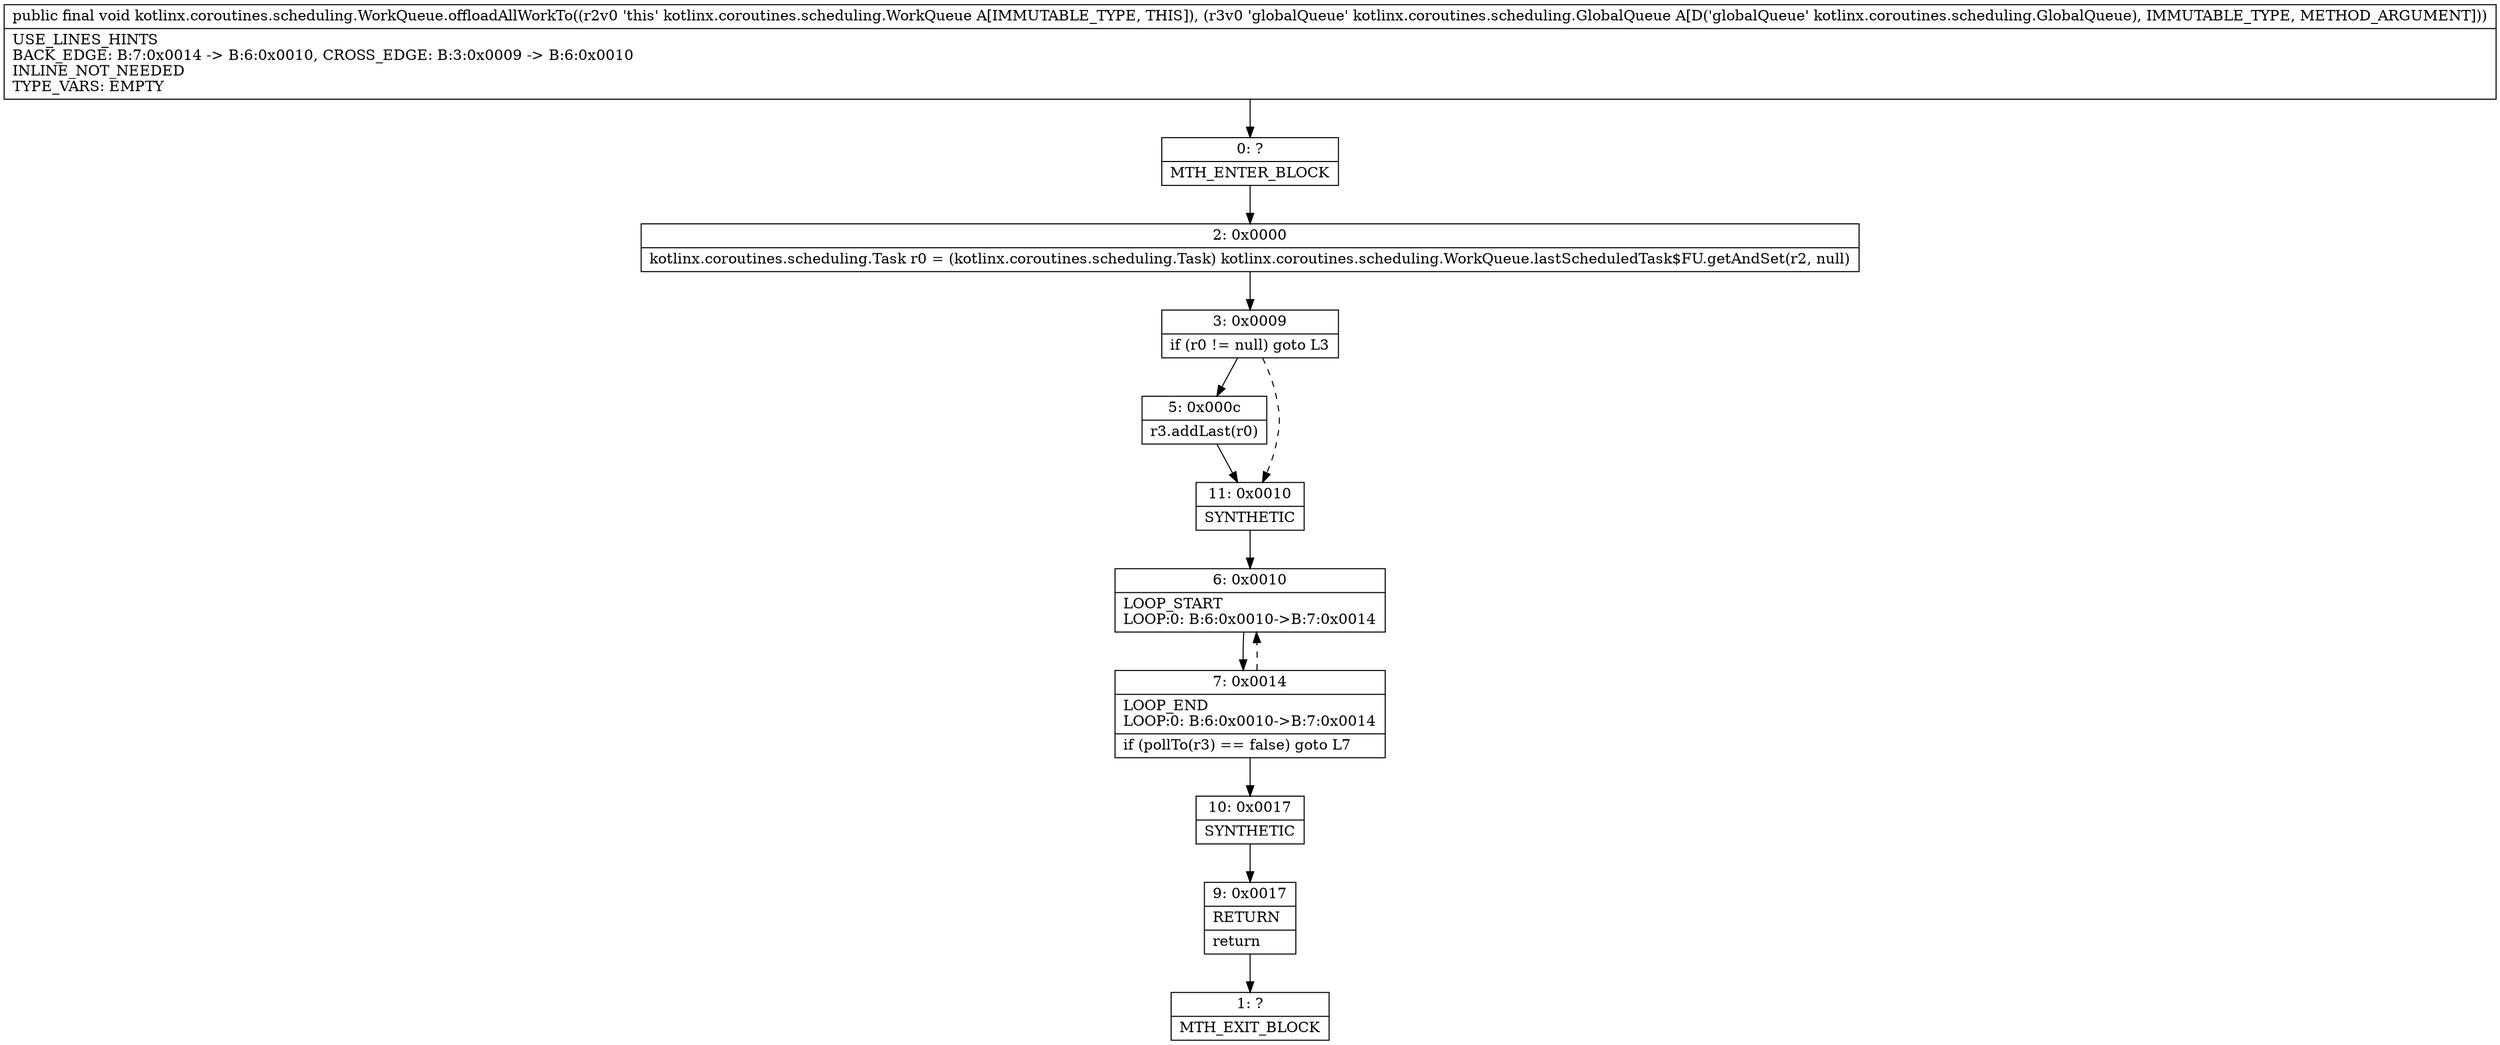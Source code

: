 digraph "CFG forkotlinx.coroutines.scheduling.WorkQueue.offloadAllWorkTo(Lkotlinx\/coroutines\/scheduling\/GlobalQueue;)V" {
Node_0 [shape=record,label="{0\:\ ?|MTH_ENTER_BLOCK\l}"];
Node_2 [shape=record,label="{2\:\ 0x0000|kotlinx.coroutines.scheduling.Task r0 = (kotlinx.coroutines.scheduling.Task) kotlinx.coroutines.scheduling.WorkQueue.lastScheduledTask$FU.getAndSet(r2, null)\l}"];
Node_3 [shape=record,label="{3\:\ 0x0009|if (r0 != null) goto L3\l}"];
Node_5 [shape=record,label="{5\:\ 0x000c|r3.addLast(r0)\l}"];
Node_11 [shape=record,label="{11\:\ 0x0010|SYNTHETIC\l}"];
Node_6 [shape=record,label="{6\:\ 0x0010|LOOP_START\lLOOP:0: B:6:0x0010\-\>B:7:0x0014\l}"];
Node_7 [shape=record,label="{7\:\ 0x0014|LOOP_END\lLOOP:0: B:6:0x0010\-\>B:7:0x0014\l|if (pollTo(r3) == false) goto L7\l}"];
Node_10 [shape=record,label="{10\:\ 0x0017|SYNTHETIC\l}"];
Node_9 [shape=record,label="{9\:\ 0x0017|RETURN\l|return\l}"];
Node_1 [shape=record,label="{1\:\ ?|MTH_EXIT_BLOCK\l}"];
MethodNode[shape=record,label="{public final void kotlinx.coroutines.scheduling.WorkQueue.offloadAllWorkTo((r2v0 'this' kotlinx.coroutines.scheduling.WorkQueue A[IMMUTABLE_TYPE, THIS]), (r3v0 'globalQueue' kotlinx.coroutines.scheduling.GlobalQueue A[D('globalQueue' kotlinx.coroutines.scheduling.GlobalQueue), IMMUTABLE_TYPE, METHOD_ARGUMENT]))  | USE_LINES_HINTS\lBACK_EDGE: B:7:0x0014 \-\> B:6:0x0010, CROSS_EDGE: B:3:0x0009 \-\> B:6:0x0010\lINLINE_NOT_NEEDED\lTYPE_VARS: EMPTY\l}"];
MethodNode -> Node_0;Node_0 -> Node_2;
Node_2 -> Node_3;
Node_3 -> Node_5;
Node_3 -> Node_11[style=dashed];
Node_5 -> Node_11;
Node_11 -> Node_6;
Node_6 -> Node_7;
Node_7 -> Node_6[style=dashed];
Node_7 -> Node_10;
Node_10 -> Node_9;
Node_9 -> Node_1;
}

